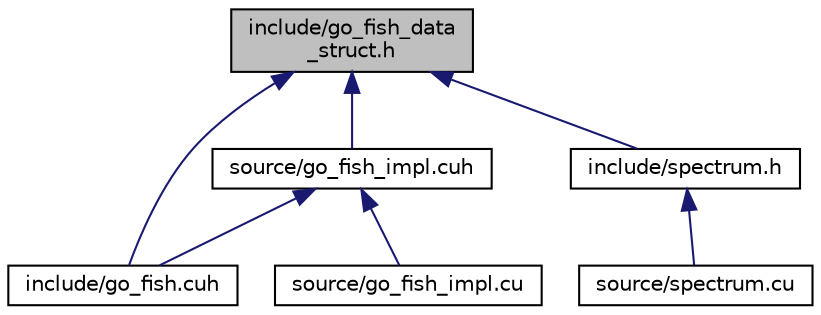 digraph "include/go_fish_data_struct.h"
{
  edge [fontname="Helvetica",fontsize="10",labelfontname="Helvetica",labelfontsize="10"];
  node [fontname="Helvetica",fontsize="10",shape=record];
  Node7 [label="include/go_fish_data\l_struct.h",height=0.2,width=0.4,color="black", fillcolor="grey75", style="filled", fontcolor="black"];
  Node7 -> Node8 [dir="back",color="midnightblue",fontsize="10",style="solid",fontname="Helvetica"];
  Node8 [label="include/go_fish.cuh",height=0.2,width=0.4,color="black", fillcolor="white", style="filled",URL="$go__fish_8cuh.html",tooltip="GO Fish Simulation API. "];
  Node7 -> Node9 [dir="back",color="midnightblue",fontsize="10",style="solid",fontname="Helvetica"];
  Node9 [label="source/go_fish_impl.cuh",height=0.2,width=0.4,color="black", fillcolor="white", style="filled",URL="$go__fish__impl_8cuh_source.html"];
  Node9 -> Node8 [dir="back",color="midnightblue",fontsize="10",style="solid",fontname="Helvetica"];
  Node9 -> Node10 [dir="back",color="midnightblue",fontsize="10",style="solid",fontname="Helvetica"];
  Node10 [label="source/go_fish_impl.cu",height=0.2,width=0.4,color="black", fillcolor="white", style="filled",URL="$go__fish__impl_8cu_source.html"];
  Node7 -> Node11 [dir="back",color="midnightblue",fontsize="10",style="solid",fontname="Helvetica"];
  Node11 [label="include/spectrum.h",height=0.2,width=0.4,color="black", fillcolor="white", style="filled",URL="$spectrum_8h.html",tooltip="proto-API for building site frequency spectra "];
  Node11 -> Node12 [dir="back",color="midnightblue",fontsize="10",style="solid",fontname="Helvetica"];
  Node12 [label="source/spectrum.cu",height=0.2,width=0.4,color="black", fillcolor="white", style="filled",URL="$spectrum_8cu_source.html"];
}
